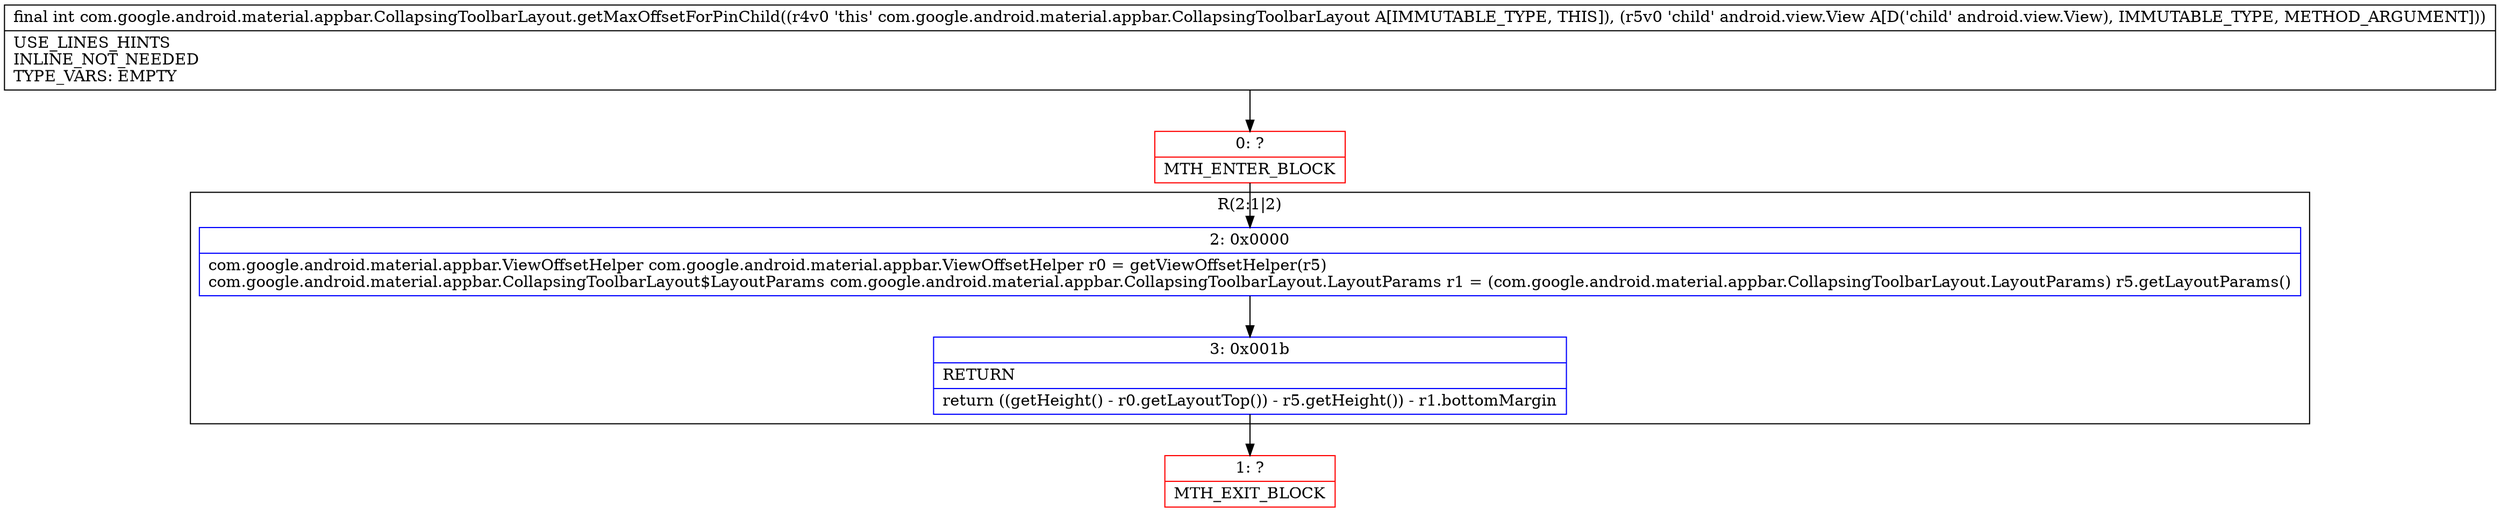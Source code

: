digraph "CFG forcom.google.android.material.appbar.CollapsingToolbarLayout.getMaxOffsetForPinChild(Landroid\/view\/View;)I" {
subgraph cluster_Region_427484059 {
label = "R(2:1|2)";
node [shape=record,color=blue];
Node_2 [shape=record,label="{2\:\ 0x0000|com.google.android.material.appbar.ViewOffsetHelper com.google.android.material.appbar.ViewOffsetHelper r0 = getViewOffsetHelper(r5)\lcom.google.android.material.appbar.CollapsingToolbarLayout$LayoutParams com.google.android.material.appbar.CollapsingToolbarLayout.LayoutParams r1 = (com.google.android.material.appbar.CollapsingToolbarLayout.LayoutParams) r5.getLayoutParams()\l}"];
Node_3 [shape=record,label="{3\:\ 0x001b|RETURN\l|return ((getHeight() \- r0.getLayoutTop()) \- r5.getHeight()) \- r1.bottomMargin\l}"];
}
Node_0 [shape=record,color=red,label="{0\:\ ?|MTH_ENTER_BLOCK\l}"];
Node_1 [shape=record,color=red,label="{1\:\ ?|MTH_EXIT_BLOCK\l}"];
MethodNode[shape=record,label="{final int com.google.android.material.appbar.CollapsingToolbarLayout.getMaxOffsetForPinChild((r4v0 'this' com.google.android.material.appbar.CollapsingToolbarLayout A[IMMUTABLE_TYPE, THIS]), (r5v0 'child' android.view.View A[D('child' android.view.View), IMMUTABLE_TYPE, METHOD_ARGUMENT]))  | USE_LINES_HINTS\lINLINE_NOT_NEEDED\lTYPE_VARS: EMPTY\l}"];
MethodNode -> Node_0;Node_2 -> Node_3;
Node_3 -> Node_1;
Node_0 -> Node_2;
}

